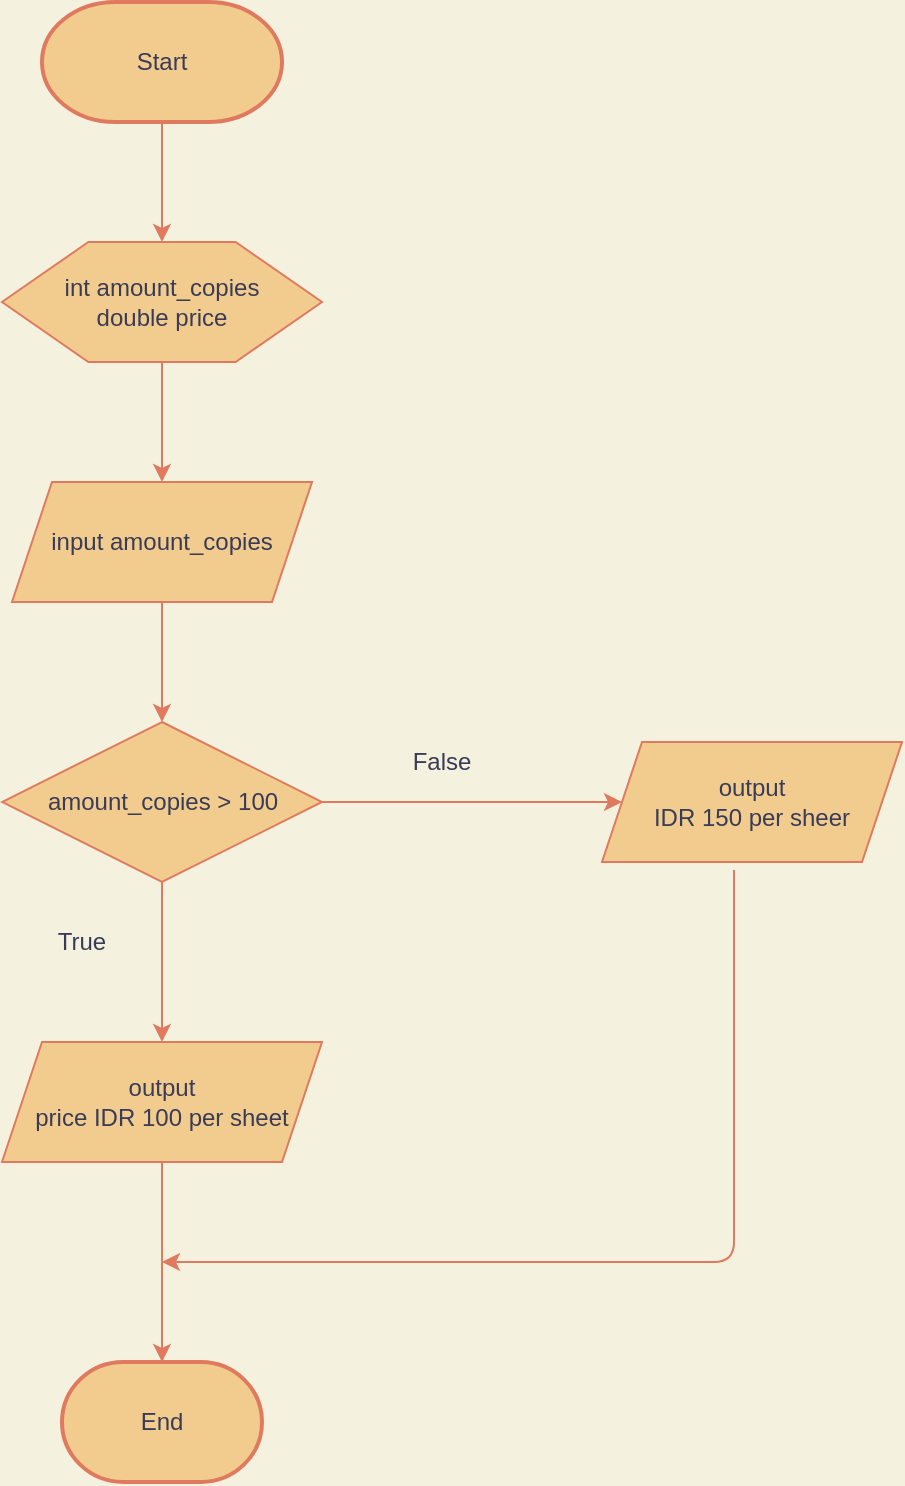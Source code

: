 <mxfile version="13.9.9" type="device"><diagram id="SFapu5WRPqkzxJOLXIeS" name="Page-1"><mxGraphModel dx="1022" dy="503" grid="1" gridSize="10" guides="1" tooltips="1" connect="1" arrows="1" fold="1" page="1" pageScale="1" pageWidth="850" pageHeight="1100" background="#F4F1DE" math="0" shadow="0"><root><mxCell id="0"/><mxCell id="1" parent="0"/><mxCell id="n8UP6y2rXA6upfZXQ0ed-3" value="Start" style="strokeWidth=2;html=1;shape=mxgraph.flowchart.terminator;whiteSpace=wrap;fillColor=#F2CC8F;strokeColor=#E07A5F;fontColor=#393C56;" vertex="1" parent="1"><mxGeometry x="320" y="40" width="120" height="60" as="geometry"/></mxCell><mxCell id="n8UP6y2rXA6upfZXQ0ed-4" value="End" style="strokeWidth=2;html=1;shape=mxgraph.flowchart.terminator;whiteSpace=wrap;fillColor=#F2CC8F;strokeColor=#E07A5F;fontColor=#393C56;" vertex="1" parent="1"><mxGeometry x="330" y="720" width="100" height="60" as="geometry"/></mxCell><mxCell id="n8UP6y2rXA6upfZXQ0ed-5" value="" style="verticalLabelPosition=bottom;verticalAlign=top;html=1;shape=hexagon;perimeter=hexagonPerimeter2;arcSize=6;size=0.27;fillColor=#F2CC8F;strokeColor=#E07A5F;fontColor=#393C56;" vertex="1" parent="1"><mxGeometry x="300" y="160" width="160" height="60" as="geometry"/></mxCell><mxCell id="n8UP6y2rXA6upfZXQ0ed-6" value="int amount_copies&lt;br&gt;double price" style="text;html=1;strokeColor=none;fillColor=none;align=center;verticalAlign=middle;whiteSpace=wrap;rounded=0;fontColor=#393C56;" vertex="1" parent="1"><mxGeometry x="315" y="170" width="130" height="40" as="geometry"/></mxCell><mxCell id="n8UP6y2rXA6upfZXQ0ed-8" value="input amount_copies" style="shape=parallelogram;perimeter=parallelogramPerimeter;whiteSpace=wrap;html=1;fixedSize=1;fillColor=#F2CC8F;strokeColor=#E07A5F;fontColor=#393C56;" vertex="1" parent="1"><mxGeometry x="305" y="280" width="150" height="60" as="geometry"/></mxCell><mxCell id="n8UP6y2rXA6upfZXQ0ed-9" value="amount_copies &amp;gt; 100" style="shape=rhombus;html=1;dashed=0;whitespace=wrap;perimeter=rhombusPerimeter;fillColor=#F2CC8F;strokeColor=#E07A5F;fontColor=#393C56;" vertex="1" parent="1"><mxGeometry x="300" y="400" width="160" height="80" as="geometry"/></mxCell><mxCell id="n8UP6y2rXA6upfZXQ0ed-10" value="output&lt;br&gt;IDR 150 per sheer" style="shape=parallelogram;perimeter=parallelogramPerimeter;whiteSpace=wrap;html=1;fixedSize=1;fillColor=#F2CC8F;strokeColor=#E07A5F;fontColor=#393C56;" vertex="1" parent="1"><mxGeometry x="600" y="410" width="150" height="60" as="geometry"/></mxCell><mxCell id="n8UP6y2rXA6upfZXQ0ed-11" value="output&lt;br&gt;price IDR 100 per sheet" style="shape=parallelogram;perimeter=parallelogramPerimeter;whiteSpace=wrap;html=1;fixedSize=1;fillColor=#F2CC8F;strokeColor=#E07A5F;fontColor=#393C56;" vertex="1" parent="1"><mxGeometry x="300" y="560" width="160" height="60" as="geometry"/></mxCell><mxCell id="n8UP6y2rXA6upfZXQ0ed-12" value="" style="endArrow=classic;html=1;entryX=0.5;entryY=0;entryDx=0;entryDy=0;exitX=0.5;exitY=1;exitDx=0;exitDy=0;exitPerimeter=0;labelBackgroundColor=#F4F1DE;strokeColor=#E07A5F;fontColor=#393C56;" edge="1" parent="1" source="n8UP6y2rXA6upfZXQ0ed-3" target="n8UP6y2rXA6upfZXQ0ed-5"><mxGeometry width="50" height="50" relative="1" as="geometry"><mxPoint x="120" y="250" as="sourcePoint"/><mxPoint x="170" y="200" as="targetPoint"/></mxGeometry></mxCell><mxCell id="n8UP6y2rXA6upfZXQ0ed-13" value="" style="endArrow=classic;html=1;entryX=0.5;entryY=0;entryDx=0;entryDy=0;entryPerimeter=0;exitX=0.5;exitY=1;exitDx=0;exitDy=0;labelBackgroundColor=#F4F1DE;strokeColor=#E07A5F;fontColor=#393C56;" edge="1" parent="1" source="n8UP6y2rXA6upfZXQ0ed-11" target="n8UP6y2rXA6upfZXQ0ed-4"><mxGeometry width="50" height="50" relative="1" as="geometry"><mxPoint x="200" y="640" as="sourcePoint"/><mxPoint x="250" y="590" as="targetPoint"/></mxGeometry></mxCell><mxCell id="n8UP6y2rXA6upfZXQ0ed-14" value="" style="endArrow=classic;html=1;entryX=0;entryY=0.5;entryDx=0;entryDy=0;exitX=1;exitY=0.5;exitDx=0;exitDy=0;labelBackgroundColor=#F4F1DE;strokeColor=#E07A5F;fontColor=#393C56;" edge="1" parent="1" source="n8UP6y2rXA6upfZXQ0ed-9" target="n8UP6y2rXA6upfZXQ0ed-10"><mxGeometry width="50" height="50" relative="1" as="geometry"><mxPoint x="70" y="250" as="sourcePoint"/><mxPoint x="120" y="200" as="targetPoint"/></mxGeometry></mxCell><mxCell id="n8UP6y2rXA6upfZXQ0ed-15" value="" style="endArrow=classic;html=1;entryX=0.5;entryY=0;entryDx=0;entryDy=0;exitX=0.5;exitY=1;exitDx=0;exitDy=0;labelBackgroundColor=#F4F1DE;strokeColor=#E07A5F;fontColor=#393C56;" edge="1" parent="1" source="n8UP6y2rXA6upfZXQ0ed-8" target="n8UP6y2rXA6upfZXQ0ed-9"><mxGeometry width="50" height="50" relative="1" as="geometry"><mxPoint x="220" y="420" as="sourcePoint"/><mxPoint x="270" y="370" as="targetPoint"/></mxGeometry></mxCell><mxCell id="n8UP6y2rXA6upfZXQ0ed-16" value="" style="endArrow=classic;html=1;entryX=0.5;entryY=0;entryDx=0;entryDy=0;exitX=0.5;exitY=1;exitDx=0;exitDy=0;labelBackgroundColor=#F4F1DE;strokeColor=#E07A5F;fontColor=#393C56;" edge="1" parent="1" source="n8UP6y2rXA6upfZXQ0ed-5" target="n8UP6y2rXA6upfZXQ0ed-8"><mxGeometry width="50" height="50" relative="1" as="geometry"><mxPoint x="90" y="270" as="sourcePoint"/><mxPoint x="140" y="220" as="targetPoint"/></mxGeometry></mxCell><mxCell id="n8UP6y2rXA6upfZXQ0ed-17" value="" style="endArrow=classic;html=1;entryX=0.5;entryY=0;entryDx=0;entryDy=0;exitX=0.5;exitY=1;exitDx=0;exitDy=0;labelBackgroundColor=#F4F1DE;strokeColor=#E07A5F;fontColor=#393C56;" edge="1" parent="1" source="n8UP6y2rXA6upfZXQ0ed-9" target="n8UP6y2rXA6upfZXQ0ed-11"><mxGeometry width="50" height="50" relative="1" as="geometry"><mxPoint x="70" y="250" as="sourcePoint"/><mxPoint x="120" y="200" as="targetPoint"/></mxGeometry></mxCell><mxCell id="n8UP6y2rXA6upfZXQ0ed-18" value="" style="endArrow=classic;html=1;exitX=0.44;exitY=1.067;exitDx=0;exitDy=0;exitPerimeter=0;labelBackgroundColor=#F4F1DE;strokeColor=#E07A5F;fontColor=#393C56;" edge="1" parent="1" source="n8UP6y2rXA6upfZXQ0ed-10"><mxGeometry width="50" height="50" relative="1" as="geometry"><mxPoint x="70" y="250" as="sourcePoint"/><mxPoint x="380" y="670" as="targetPoint"/><Array as="points"><mxPoint x="666" y="670"/></Array></mxGeometry></mxCell><mxCell id="n8UP6y2rXA6upfZXQ0ed-19" value="False" style="text;html=1;strokeColor=none;fillColor=none;align=center;verticalAlign=middle;whiteSpace=wrap;rounded=0;fontColor=#393C56;" vertex="1" parent="1"><mxGeometry x="500" y="410" width="40" height="20" as="geometry"/></mxCell><mxCell id="n8UP6y2rXA6upfZXQ0ed-20" value="True" style="text;html=1;strokeColor=none;fillColor=none;align=center;verticalAlign=middle;whiteSpace=wrap;rounded=0;fontColor=#393C56;" vertex="1" parent="1"><mxGeometry x="320" y="500" width="40" height="20" as="geometry"/></mxCell></root></mxGraphModel></diagram></mxfile>